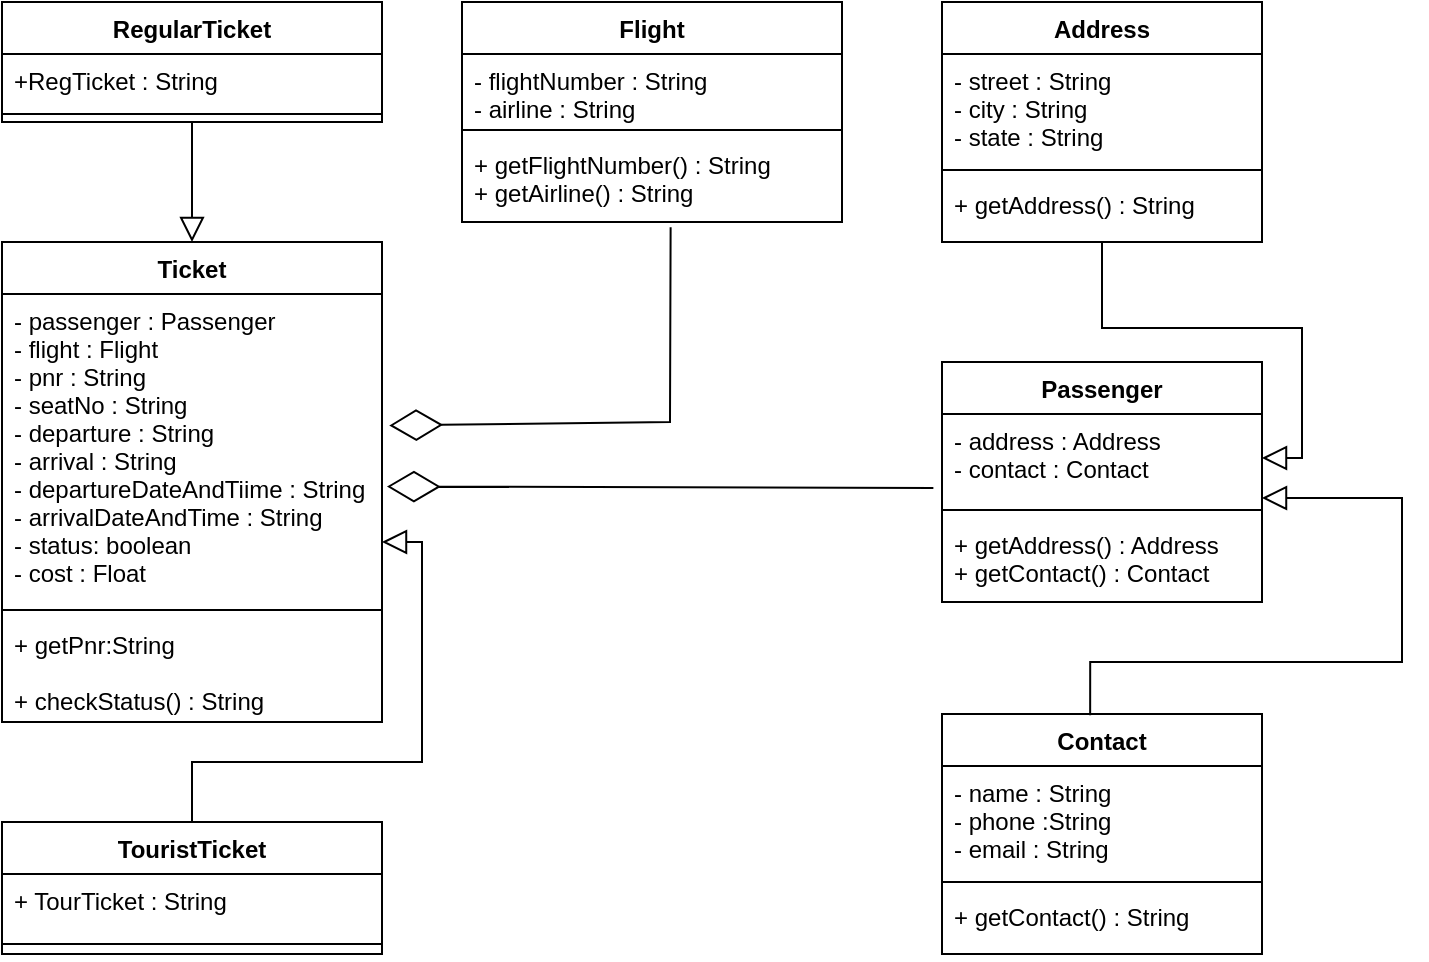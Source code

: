 <mxfile version="17.1.3" type="device"><diagram id="T07PnsjJ2LNmXBLa4yO8" name="Page-1"><mxGraphModel dx="1038" dy="1647" grid="1" gridSize="10" guides="1" tooltips="1" connect="1" arrows="1" fold="1" page="1" pageScale="1" pageWidth="850" pageHeight="1100" math="0" shadow="0"><root><mxCell id="0"/><mxCell id="1" parent="0"/><mxCell id="qTjZ7fSK5MTV-KkJP73Z-23" value="Ticket" style="swimlane;fontStyle=1;align=center;verticalAlign=top;childLayout=stackLayout;horizontal=1;startSize=26;horizontalStack=0;resizeParent=1;resizeParentMax=0;resizeLast=0;collapsible=1;marginBottom=0;" parent="1" vertex="1"><mxGeometry x="90" y="80" width="190" height="240" as="geometry"/></mxCell><mxCell id="qTjZ7fSK5MTV-KkJP73Z-24" value="- passenger : Passenger&#10;- flight : Flight&#10;- pnr : String&#10;- seatNo : String&#10;- departure : String&#10;- arrival : String&#10;- departureDateAndTiime : String&#10;- arrivalDateAndTime : String&#10;- status: boolean&#10;- cost : Float&#10;&#10;" style="text;strokeColor=none;fillColor=none;align=left;verticalAlign=top;spacingLeft=4;spacingRight=4;overflow=hidden;rotatable=0;points=[[0,0.5],[1,0.5]];portConstraint=eastwest;" parent="qTjZ7fSK5MTV-KkJP73Z-23" vertex="1"><mxGeometry y="26" width="190" height="154" as="geometry"/></mxCell><mxCell id="qTjZ7fSK5MTV-KkJP73Z-25" value="" style="line;strokeWidth=1;fillColor=none;align=left;verticalAlign=middle;spacingTop=-1;spacingLeft=3;spacingRight=3;rotatable=0;labelPosition=right;points=[];portConstraint=eastwest;" parent="qTjZ7fSK5MTV-KkJP73Z-23" vertex="1"><mxGeometry y="180" width="190" height="8" as="geometry"/></mxCell><mxCell id="qTjZ7fSK5MTV-KkJP73Z-26" value="+ getPnr:String&#10;&#10;+ checkStatus() : String&#10;" style="text;strokeColor=none;fillColor=none;align=left;verticalAlign=top;spacingLeft=4;spacingRight=4;overflow=hidden;rotatable=0;points=[[0,0.5],[1,0.5]];portConstraint=eastwest;" parent="qTjZ7fSK5MTV-KkJP73Z-23" vertex="1"><mxGeometry y="188" width="190" height="52" as="geometry"/></mxCell><mxCell id="qTjZ7fSK5MTV-KkJP73Z-27" value="" style="endArrow=diamondThin;endFill=0;endSize=24;html=1;rounded=0;startArrow=none;exitX=-0.027;exitY=0.841;exitDx=0;exitDy=0;exitPerimeter=0;entryX=1.013;entryY=0.625;entryDx=0;entryDy=0;entryPerimeter=0;" parent="1" source="-dDhqObvdLMxrGKhZC9g-67" target="qTjZ7fSK5MTV-KkJP73Z-24" edge="1"><mxGeometry width="160" relative="1" as="geometry"><mxPoint x="250" y="270" as="sourcePoint"/><mxPoint x="300" y="200" as="targetPoint"/></mxGeometry></mxCell><mxCell id="qTjZ7fSK5MTV-KkJP73Z-30" value="Flight" style="swimlane;fontStyle=1;align=center;verticalAlign=top;childLayout=stackLayout;horizontal=1;startSize=26;horizontalStack=0;resizeParent=1;resizeParentMax=0;resizeLast=0;collapsible=1;marginBottom=0;" parent="1" vertex="1"><mxGeometry x="320" y="-40" width="190" height="110" as="geometry"/></mxCell><mxCell id="qTjZ7fSK5MTV-KkJP73Z-31" value="- flightNumber : String&#10;- airline : String" style="text;strokeColor=none;fillColor=none;align=left;verticalAlign=top;spacingLeft=4;spacingRight=4;overflow=hidden;rotatable=0;points=[[0,0.5],[1,0.5]];portConstraint=eastwest;" parent="qTjZ7fSK5MTV-KkJP73Z-30" vertex="1"><mxGeometry y="26" width="190" height="34" as="geometry"/></mxCell><mxCell id="qTjZ7fSK5MTV-KkJP73Z-32" value="" style="line;strokeWidth=1;fillColor=none;align=left;verticalAlign=middle;spacingTop=-1;spacingLeft=3;spacingRight=3;rotatable=0;labelPosition=right;points=[];portConstraint=eastwest;" parent="qTjZ7fSK5MTV-KkJP73Z-30" vertex="1"><mxGeometry y="60" width="190" height="8" as="geometry"/></mxCell><mxCell id="qTjZ7fSK5MTV-KkJP73Z-33" value="+ getFlightNumber() : String&#10;+ getAirline() : String&#10;" style="text;strokeColor=none;fillColor=none;align=left;verticalAlign=top;spacingLeft=4;spacingRight=4;overflow=hidden;rotatable=0;points=[[0,0.5],[1,0.5]];portConstraint=eastwest;" parent="qTjZ7fSK5MTV-KkJP73Z-30" vertex="1"><mxGeometry y="68" width="190" height="42" as="geometry"/></mxCell><mxCell id="-dDhqObvdLMxrGKhZC9g-85" style="edgeStyle=orthogonalEdgeStyle;rounded=0;orthogonalLoop=1;jettySize=auto;html=1;entryX=0.5;entryY=0;entryDx=0;entryDy=0;endArrow=block;endFill=0;endSize=10;strokeWidth=1;" parent="1" source="qTjZ7fSK5MTV-KkJP73Z-38" target="qTjZ7fSK5MTV-KkJP73Z-23" edge="1"><mxGeometry relative="1" as="geometry"/></mxCell><mxCell id="qTjZ7fSK5MTV-KkJP73Z-38" value="RegularTicket" style="swimlane;fontStyle=1;align=center;verticalAlign=top;childLayout=stackLayout;horizontal=1;startSize=26;horizontalStack=0;resizeParent=1;resizeParentMax=0;resizeLast=0;collapsible=1;marginBottom=0;" parent="1" vertex="1"><mxGeometry x="90" y="-40" width="190" height="60" as="geometry"/></mxCell><mxCell id="qTjZ7fSK5MTV-KkJP73Z-39" value="+RegTicket : String" style="text;strokeColor=none;fillColor=none;align=left;verticalAlign=top;spacingLeft=4;spacingRight=4;overflow=hidden;rotatable=0;points=[[0,0.5],[1,0.5]];portConstraint=eastwest;" parent="qTjZ7fSK5MTV-KkJP73Z-38" vertex="1"><mxGeometry y="26" width="190" height="26" as="geometry"/></mxCell><mxCell id="qTjZ7fSK5MTV-KkJP73Z-40" value="" style="line;strokeWidth=1;fillColor=none;align=left;verticalAlign=middle;spacingTop=-1;spacingLeft=3;spacingRight=3;rotatable=0;labelPosition=right;points=[];portConstraint=eastwest;" parent="qTjZ7fSK5MTV-KkJP73Z-38" vertex="1"><mxGeometry y="52" width="190" height="8" as="geometry"/></mxCell><mxCell id="-dDhqObvdLMxrGKhZC9g-86" style="edgeStyle=orthogonalEdgeStyle;rounded=0;orthogonalLoop=1;jettySize=auto;html=1;endArrow=block;endFill=0;endSize=10;strokeWidth=1;" parent="1" source="qTjZ7fSK5MTV-KkJP73Z-42" target="qTjZ7fSK5MTV-KkJP73Z-24" edge="1"><mxGeometry relative="1" as="geometry"><Array as="points"><mxPoint x="185" y="340"/><mxPoint x="300" y="340"/><mxPoint x="300" y="230"/></Array></mxGeometry></mxCell><mxCell id="qTjZ7fSK5MTV-KkJP73Z-42" value="TouristTicket" style="swimlane;fontStyle=1;align=center;verticalAlign=top;childLayout=stackLayout;horizontal=1;startSize=26;horizontalStack=0;resizeParent=1;resizeParentMax=0;resizeLast=0;collapsible=1;marginBottom=0;" parent="1" vertex="1"><mxGeometry x="90" y="370" width="190" height="66" as="geometry"/></mxCell><mxCell id="qTjZ7fSK5MTV-KkJP73Z-43" value="+ TourTicket : String" style="text;strokeColor=none;fillColor=none;align=left;verticalAlign=top;spacingLeft=4;spacingRight=4;overflow=hidden;rotatable=0;points=[[0,0.5],[1,0.5]];portConstraint=eastwest;" parent="qTjZ7fSK5MTV-KkJP73Z-42" vertex="1"><mxGeometry y="26" width="190" height="30" as="geometry"/></mxCell><mxCell id="qTjZ7fSK5MTV-KkJP73Z-44" value="" style="line;strokeWidth=1;fillColor=none;align=left;verticalAlign=middle;spacingTop=-1;spacingLeft=3;spacingRight=3;rotatable=0;labelPosition=right;points=[];portConstraint=eastwest;" parent="qTjZ7fSK5MTV-KkJP73Z-42" vertex="1"><mxGeometry y="56" width="190" height="10" as="geometry"/></mxCell><mxCell id="-dDhqObvdLMxrGKhZC9g-80" value="" style="edgeStyle=orthogonalEdgeStyle;rounded=0;orthogonalLoop=1;jettySize=auto;html=1;endArrow=block;endFill=0;endSize=10;strokeWidth=1;" parent="1" source="-dDhqObvdLMxrGKhZC9g-58" target="-dDhqObvdLMxrGKhZC9g-67" edge="1"><mxGeometry relative="1" as="geometry"/></mxCell><mxCell id="-dDhqObvdLMxrGKhZC9g-58" value="Address" style="swimlane;fontStyle=1;align=center;verticalAlign=top;childLayout=stackLayout;horizontal=1;startSize=26;horizontalStack=0;resizeParent=1;resizeParentMax=0;resizeLast=0;collapsible=1;marginBottom=0;" parent="1" vertex="1"><mxGeometry x="560" y="-40" width="160" height="120" as="geometry"/></mxCell><mxCell id="-dDhqObvdLMxrGKhZC9g-59" value="- street : String&#10;- city : String&#10;- state : String" style="text;strokeColor=none;fillColor=none;align=left;verticalAlign=top;spacingLeft=4;spacingRight=4;overflow=hidden;rotatable=0;points=[[0,0.5],[1,0.5]];portConstraint=eastwest;" parent="-dDhqObvdLMxrGKhZC9g-58" vertex="1"><mxGeometry y="26" width="160" height="54" as="geometry"/></mxCell><mxCell id="-dDhqObvdLMxrGKhZC9g-60" value="" style="line;strokeWidth=1;fillColor=none;align=left;verticalAlign=middle;spacingTop=-1;spacingLeft=3;spacingRight=3;rotatable=0;labelPosition=right;points=[];portConstraint=eastwest;" parent="-dDhqObvdLMxrGKhZC9g-58" vertex="1"><mxGeometry y="80" width="160" height="8" as="geometry"/></mxCell><mxCell id="-dDhqObvdLMxrGKhZC9g-61" value="+ getAddress() : String" style="text;strokeColor=none;fillColor=none;align=left;verticalAlign=top;spacingLeft=4;spacingRight=4;overflow=hidden;rotatable=0;points=[[0,0.5],[1,0.5]];portConstraint=eastwest;" parent="-dDhqObvdLMxrGKhZC9g-58" vertex="1"><mxGeometry y="88" width="160" height="32" as="geometry"/></mxCell><mxCell id="-dDhqObvdLMxrGKhZC9g-62" value="Contact" style="swimlane;fontStyle=1;align=center;verticalAlign=top;childLayout=stackLayout;horizontal=1;startSize=26;horizontalStack=0;resizeParent=1;resizeParentMax=0;resizeLast=0;collapsible=1;marginBottom=0;" parent="1" vertex="1"><mxGeometry x="560" y="316" width="160" height="120" as="geometry"/></mxCell><mxCell id="-dDhqObvdLMxrGKhZC9g-63" value="- name : String&#10;- phone :String&#10;- email : String" style="text;strokeColor=none;fillColor=none;align=left;verticalAlign=top;spacingLeft=4;spacingRight=4;overflow=hidden;rotatable=0;points=[[0,0.5],[1,0.5]];portConstraint=eastwest;" parent="-dDhqObvdLMxrGKhZC9g-62" vertex="1"><mxGeometry y="26" width="160" height="54" as="geometry"/></mxCell><mxCell id="-dDhqObvdLMxrGKhZC9g-64" value="" style="line;strokeWidth=1;fillColor=none;align=left;verticalAlign=middle;spacingTop=-1;spacingLeft=3;spacingRight=3;rotatable=0;labelPosition=right;points=[];portConstraint=eastwest;" parent="-dDhqObvdLMxrGKhZC9g-62" vertex="1"><mxGeometry y="80" width="160" height="8" as="geometry"/></mxCell><mxCell id="-dDhqObvdLMxrGKhZC9g-65" value="+ getContact() : String" style="text;strokeColor=none;fillColor=none;align=left;verticalAlign=top;spacingLeft=4;spacingRight=4;overflow=hidden;rotatable=0;points=[[0,0.5],[1,0.5]];portConstraint=eastwest;" parent="-dDhqObvdLMxrGKhZC9g-62" vertex="1"><mxGeometry y="88" width="160" height="32" as="geometry"/></mxCell><mxCell id="-dDhqObvdLMxrGKhZC9g-66" value="Passenger" style="swimlane;fontStyle=1;align=center;verticalAlign=top;childLayout=stackLayout;horizontal=1;startSize=26;horizontalStack=0;resizeParent=1;resizeParentMax=0;resizeLast=0;collapsible=1;marginBottom=0;" parent="1" vertex="1"><mxGeometry x="560" y="140" width="160" height="120" as="geometry"/></mxCell><mxCell id="-dDhqObvdLMxrGKhZC9g-67" value="- address : Address&#10;- contact : Contact&#10;" style="text;strokeColor=none;fillColor=none;align=left;verticalAlign=top;spacingLeft=4;spacingRight=4;overflow=hidden;rotatable=0;points=[[0,0.5],[1,0.5]];portConstraint=eastwest;" parent="-dDhqObvdLMxrGKhZC9g-66" vertex="1"><mxGeometry y="26" width="160" height="44" as="geometry"/></mxCell><mxCell id="-dDhqObvdLMxrGKhZC9g-68" value="" style="line;strokeWidth=1;fillColor=none;align=left;verticalAlign=middle;spacingTop=-1;spacingLeft=3;spacingRight=3;rotatable=0;labelPosition=right;points=[];portConstraint=eastwest;" parent="-dDhqObvdLMxrGKhZC9g-66" vertex="1"><mxGeometry y="70" width="160" height="8" as="geometry"/></mxCell><mxCell id="-dDhqObvdLMxrGKhZC9g-69" value="+ getAddress() : Address&#10;+ getContact() : Contact&#10;" style="text;strokeColor=none;fillColor=none;align=left;verticalAlign=top;spacingLeft=4;spacingRight=4;overflow=hidden;rotatable=0;points=[[0,0.5],[1,0.5]];portConstraint=eastwest;" parent="-dDhqObvdLMxrGKhZC9g-66" vertex="1"><mxGeometry y="78" width="160" height="42" as="geometry"/></mxCell><mxCell id="-dDhqObvdLMxrGKhZC9g-79" value="" style="endArrow=diamondThin;endFill=0;endSize=24;html=1;rounded=0;startArrow=none;exitX=0.549;exitY=1.062;exitDx=0;exitDy=0;exitPerimeter=0;entryX=1.019;entryY=0.427;entryDx=0;entryDy=0;entryPerimeter=0;" parent="1" source="qTjZ7fSK5MTV-KkJP73Z-33" target="qTjZ7fSK5MTV-KkJP73Z-24" edge="1"><mxGeometry width="160" relative="1" as="geometry"><mxPoint x="565.68" y="213.004" as="sourcePoint"/><mxPoint x="292.47" y="212.25" as="targetPoint"/><Array as="points"><mxPoint x="424" y="170"/></Array></mxGeometry></mxCell><mxCell id="-dDhqObvdLMxrGKhZC9g-82" value="" style="edgeStyle=orthogonalEdgeStyle;rounded=0;orthogonalLoop=1;jettySize=auto;html=1;endArrow=block;endFill=0;endSize=10;strokeWidth=1;exitX=0.463;exitY=0.005;exitDx=0;exitDy=0;exitPerimeter=0;" parent="1" source="-dDhqObvdLMxrGKhZC9g-62" edge="1"><mxGeometry relative="1" as="geometry"><mxPoint x="660" y="100" as="sourcePoint"/><mxPoint x="720" y="208" as="targetPoint"/><Array as="points"><mxPoint x="634" y="290"/><mxPoint x="790" y="290"/><mxPoint x="790" y="208"/></Array></mxGeometry></mxCell></root></mxGraphModel></diagram></mxfile>